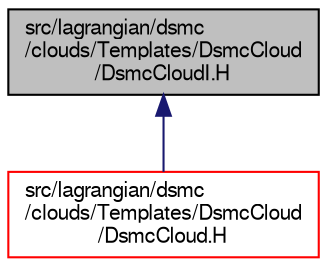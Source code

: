 digraph "src/lagrangian/dsmc/clouds/Templates/DsmcCloud/DsmcCloudI.H"
{
  bgcolor="transparent";
  edge [fontname="FreeSans",fontsize="10",labelfontname="FreeSans",labelfontsize="10"];
  node [fontname="FreeSans",fontsize="10",shape=record];
  Node105 [label="src/lagrangian/dsmc\l/clouds/Templates/DsmcCloud\l/DsmcCloudI.H",height=0.2,width=0.4,color="black", fillcolor="grey75", style="filled", fontcolor="black"];
  Node105 -> Node106 [dir="back",color="midnightblue",fontsize="10",style="solid",fontname="FreeSans"];
  Node106 [label="src/lagrangian/dsmc\l/clouds/Templates/DsmcCloud\l/DsmcCloud.H",height=0.2,width=0.4,color="red",URL="$a05027.html"];
}
